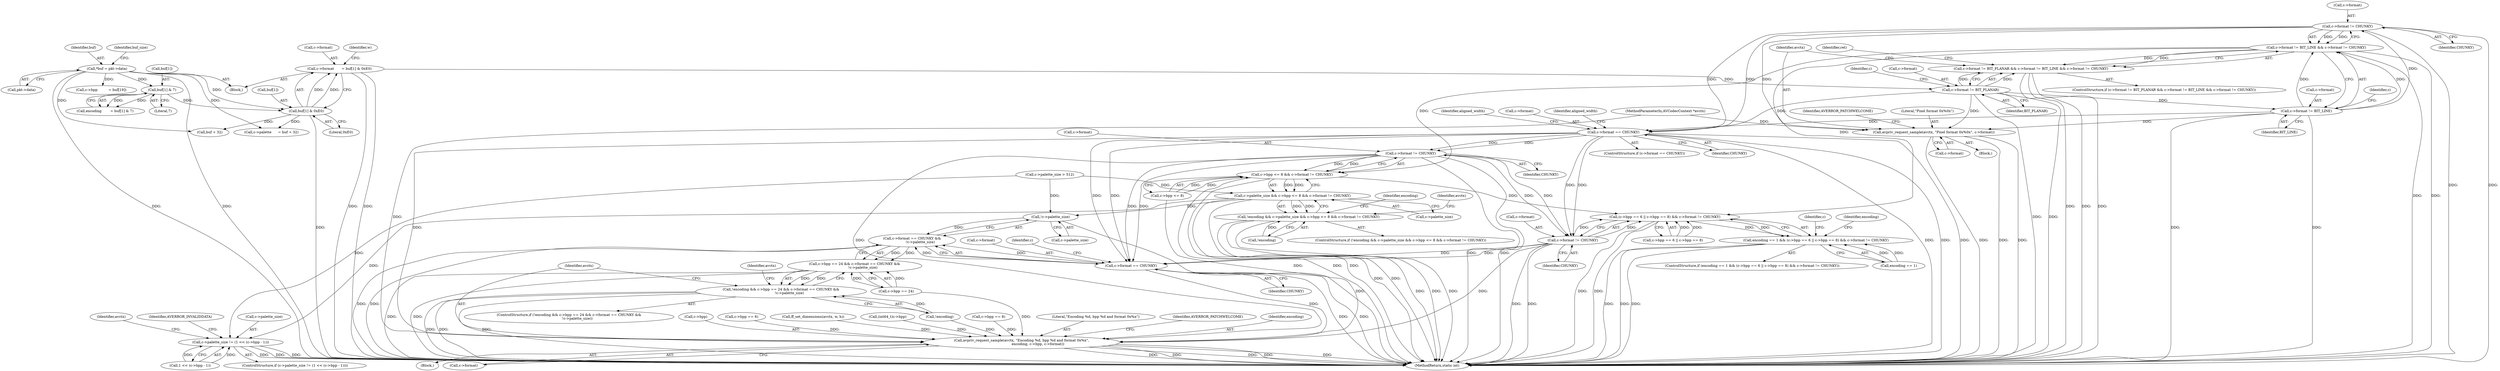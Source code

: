digraph "0_FFmpeg_1e42736b95065c69a7481d0cf55247024f54b660@pointer" {
"1000252" [label="(Call,c->format != CHUNKY)"];
"1000247" [label="(Call,c->format != BIT_LINE)"];
"1000241" [label="(Call,c->format != BIT_PLANAR)"];
"1000145" [label="(Call,c->format       = buf[1] & 0xE0)"];
"1000149" [label="(Call,buf[1] & 0xE0)"];
"1000140" [label="(Call,buf[1] & 7)"];
"1000127" [label="(Call,*buf = pkt->data)"];
"1000246" [label="(Call,c->format != BIT_LINE && c->format != CHUNKY)"];
"1000240" [label="(Call,c->format != BIT_PLANAR && c->format != BIT_LINE && c->format != CHUNKY)"];
"1000337" [label="(Call,c->bpp <= 8 && c->format != CHUNKY)"];
"1000333" [label="(Call,c->palette_size && c->bpp <= 8 && c->format != CHUNKY)"];
"1000330" [label="(Call,!encoding && c->palette_size && c->bpp <= 8 && c->format != CHUNKY)"];
"1000379" [label="(Call,c->palette_size != (1 << (c->bpp - 1)))"];
"1000414" [label="(Call,!c->palette_size)"];
"1000408" [label="(Call,c->format == CHUNKY &&\n               !c->palette_size)"];
"1000402" [label="(Call,c->bpp == 24 && c->format == CHUNKY &&\n               !c->palette_size)"];
"1000399" [label="(Call,!encoding && c->bpp == 24 && c->format == CHUNKY &&\n               !c->palette_size)"];
"1000360" [label="(Call,(c->bpp == 6 || c->bpp == 8) && c->format != CHUNKY)"];
"1000356" [label="(Call,encoding == 1 && (c->bpp == 6 || c->bpp == 8) && c->format != CHUNKY)"];
"1000258" [label="(Call,avpriv_request_sample(avctx, \"Pixel format 0x%0x\", c->format))"];
"1000278" [label="(Call,c->format == CHUNKY)"];
"1000343" [label="(Call,c->format != CHUNKY)"];
"1000372" [label="(Call,c->format != CHUNKY)"];
"1000409" [label="(Call,c->format == CHUNKY)"];
"1000426" [label="(Call,avpriv_request_sample(avctx, \"Encoding %d, bpp %d and format 0x%x\",\n                              encoding, c->bpp, c->format))"];
"1000242" [label="(Call,c->format)"];
"1000128" [label="(Identifier,buf)"];
"1000258" [label="(Call,avpriv_request_sample(avctx, \"Pixel format 0x%0x\", c->format))"];
"1000362" [label="(Call,c->bpp == 6)"];
"1000257" [label="(Block,)"];
"1000270" [label="(Call,ff_set_dimensions(avctx, w, h))"];
"1000381" [label="(Identifier,c)"];
"1000373" [label="(Call,c->format)"];
"1000380" [label="(Call,c->palette_size)"];
"1000277" [label="(ControlStructure,if (c->format == CHUNKY))"];
"1000141" [label="(Call,buf[1])"];
"1000290" [label="(Identifier,aligned_width)"];
"1000146" [label="(Call,c->format)"];
"1000402" [label="(Call,c->bpp == 24 && c->format == CHUNKY &&\n               !c->palette_size)"];
"1000240" [label="(Call,c->format != BIT_PLANAR && c->format != BIT_LINE && c->format != CHUNKY)"];
"1000410" [label="(Call,c->format)"];
"1000344" [label="(Call,c->format)"];
"1000265" [label="(Identifier,AVERROR_PATCHWELCOME)"];
"1000514" [label="(MethodReturn,static int)"];
"1000241" [label="(Call,c->format != BIT_PLANAR)"];
"1000426" [label="(Call,avpriv_request_sample(avctx, \"Encoding %d, bpp %d and format 0x%x\",\n                              encoding, c->bpp, c->format))"];
"1000145" [label="(Call,c->format       = buf[1] & 0xE0)"];
"1000356" [label="(Call,encoding == 1 && (c->bpp == 6 || c->bpp == 8) && c->format != CHUNKY)"];
"1000379" [label="(Call,c->palette_size != (1 << (c->bpp - 1)))"];
"1000144" [label="(Literal,7)"];
"1000321" [label="(Call,(int64_t)c->bpp)"];
"1000247" [label="(Call,c->format != BIT_LINE)"];
"1000401" [label="(Identifier,encoding)"];
"1000334" [label="(Call,c->palette_size)"];
"1000367" [label="(Call,c->bpp == 8)"];
"1000252" [label="(Call,c->format != CHUNKY)"];
"1000256" [label="(Identifier,CHUNKY)"];
"1000331" [label="(Call,!encoding)"];
"1000398" [label="(ControlStructure,if (!encoding && c->bpp == 24 && c->format == CHUNKY &&\n               !c->palette_size))"];
"1000248" [label="(Call,c->format)"];
"1000414" [label="(Call,!c->palette_size)"];
"1000251" [label="(Identifier,BIT_LINE)"];
"1000245" [label="(Identifier,BIT_PLANAR)"];
"1000433" [label="(Call,c->format)"];
"1000168" [label="(Call,c->bpp          = buf[19])"];
"1000428" [label="(Literal,\"Encoding %d, bpp %d and format 0x%x\")"];
"1000149" [label="(Call,buf[1] & 0xE0)"];
"1000400" [label="(Call,!encoding)"];
"1000383" [label="(Call,1 << (c->bpp - 1))"];
"1000343" [label="(Call,c->format != CHUNKY)"];
"1000260" [label="(Literal,\"Pixel format 0x%0x\")"];
"1000361" [label="(Call,c->bpp == 6 || c->bpp == 8)"];
"1000378" [label="(ControlStructure,if (c->palette_size != (1 << (c->bpp - 1))))"];
"1000351" [label="(Identifier,avctx)"];
"1000425" [label="(Block,)"];
"1000279" [label="(Call,c->format)"];
"1000437" [label="(Identifier,AVERROR_PATCHWELCOME)"];
"1000330" [label="(Call,!encoding && c->palette_size && c->bpp <= 8 && c->format != CHUNKY)"];
"1000427" [label="(Identifier,avctx)"];
"1000360" [label="(Call,(c->bpp == 6 || c->bpp == 8) && c->format != CHUNKY)"];
"1000372" [label="(Call,c->format != CHUNKY)"];
"1000249" [label="(Identifier,c)"];
"1000155" [label="(Identifier,w)"];
"1000337" [label="(Call,c->bpp <= 8 && c->format != CHUNKY)"];
"1000101" [label="(MethodParameterIn,AVCodecContext *avctx)"];
"1000409" [label="(Call,c->format == CHUNKY)"];
"1000376" [label="(Identifier,CHUNKY)"];
"1000153" [label="(Literal,0xE0)"];
"1000127" [label="(Call,*buf = pkt->data)"];
"1000421" [label="(Identifier,avctx)"];
"1000282" [label="(Identifier,CHUNKY)"];
"1000269" [label="(Identifier,ret)"];
"1000329" [label="(ControlStructure,if (!encoding && c->palette_size && c->bpp <= 8 && c->format != CHUNKY))"];
"1000253" [label="(Call,c->format)"];
"1000338" [label="(Call,c->bpp <= 8)"];
"1000347" [label="(Identifier,CHUNKY)"];
"1000358" [label="(Identifier,encoding)"];
"1000134" [label="(Identifier,buf_size)"];
"1000408" [label="(Call,c->format == CHUNKY &&\n               !c->palette_size)"];
"1000105" [label="(Block,)"];
"1000150" [label="(Call,buf[1])"];
"1000394" [label="(Identifier,avctx)"];
"1000259" [label="(Identifier,avctx)"];
"1000403" [label="(Call,c->bpp == 24)"];
"1000254" [label="(Identifier,c)"];
"1000278" [label="(Call,c->format == CHUNKY)"];
"1000188" [label="(Call,buf + 32)"];
"1000413" [label="(Identifier,CHUNKY)"];
"1000355" [label="(ControlStructure,if (encoding == 1 && (c->bpp == 6 || c->bpp == 8) && c->format != CHUNKY))"];
"1000246" [label="(Call,c->format != BIT_LINE && c->format != CHUNKY)"];
"1000416" [label="(Identifier,c)"];
"1000284" [label="(Identifier,aligned_width)"];
"1000140" [label="(Call,buf[1] & 7)"];
"1000184" [label="(Call,c->palette      = buf + 32)"];
"1000138" [label="(Call,encoding        = buf[1] & 7)"];
"1000214" [label="(Call,c->palette_size > 512)"];
"1000391" [label="(Identifier,AVERROR_INVALIDDATA)"];
"1000129" [label="(Call,pkt->data)"];
"1000429" [label="(Identifier,encoding)"];
"1000399" [label="(Call,!encoding && c->bpp == 24 && c->format == CHUNKY &&\n               !c->palette_size)"];
"1000430" [label="(Call,c->bpp)"];
"1000261" [label="(Call,c->format)"];
"1000357" [label="(Call,encoding == 1)"];
"1000333" [label="(Call,c->palette_size && c->bpp <= 8 && c->format != CHUNKY)"];
"1000415" [label="(Call,c->palette_size)"];
"1000239" [label="(ControlStructure,if (c->format != BIT_PLANAR && c->format != BIT_LINE && c->format != CHUNKY))"];
"1000252" -> "1000246"  [label="AST: "];
"1000252" -> "1000256"  [label="CFG: "];
"1000253" -> "1000252"  [label="AST: "];
"1000256" -> "1000252"  [label="AST: "];
"1000246" -> "1000252"  [label="CFG: "];
"1000252" -> "1000514"  [label="DDG: "];
"1000252" -> "1000514"  [label="DDG: "];
"1000252" -> "1000246"  [label="DDG: "];
"1000252" -> "1000246"  [label="DDG: "];
"1000247" -> "1000252"  [label="DDG: "];
"1000252" -> "1000258"  [label="DDG: "];
"1000252" -> "1000278"  [label="DDG: "];
"1000252" -> "1000278"  [label="DDG: "];
"1000247" -> "1000246"  [label="AST: "];
"1000247" -> "1000251"  [label="CFG: "];
"1000248" -> "1000247"  [label="AST: "];
"1000251" -> "1000247"  [label="AST: "];
"1000254" -> "1000247"  [label="CFG: "];
"1000246" -> "1000247"  [label="CFG: "];
"1000247" -> "1000514"  [label="DDG: "];
"1000247" -> "1000514"  [label="DDG: "];
"1000247" -> "1000246"  [label="DDG: "];
"1000247" -> "1000246"  [label="DDG: "];
"1000241" -> "1000247"  [label="DDG: "];
"1000247" -> "1000258"  [label="DDG: "];
"1000247" -> "1000278"  [label="DDG: "];
"1000241" -> "1000240"  [label="AST: "];
"1000241" -> "1000245"  [label="CFG: "];
"1000242" -> "1000241"  [label="AST: "];
"1000245" -> "1000241"  [label="AST: "];
"1000249" -> "1000241"  [label="CFG: "];
"1000240" -> "1000241"  [label="CFG: "];
"1000241" -> "1000514"  [label="DDG: "];
"1000241" -> "1000514"  [label="DDG: "];
"1000241" -> "1000240"  [label="DDG: "];
"1000241" -> "1000240"  [label="DDG: "];
"1000145" -> "1000241"  [label="DDG: "];
"1000241" -> "1000258"  [label="DDG: "];
"1000241" -> "1000278"  [label="DDG: "];
"1000145" -> "1000105"  [label="AST: "];
"1000145" -> "1000149"  [label="CFG: "];
"1000146" -> "1000145"  [label="AST: "];
"1000149" -> "1000145"  [label="AST: "];
"1000155" -> "1000145"  [label="CFG: "];
"1000145" -> "1000514"  [label="DDG: "];
"1000145" -> "1000514"  [label="DDG: "];
"1000149" -> "1000145"  [label="DDG: "];
"1000149" -> "1000145"  [label="DDG: "];
"1000149" -> "1000153"  [label="CFG: "];
"1000150" -> "1000149"  [label="AST: "];
"1000153" -> "1000149"  [label="AST: "];
"1000149" -> "1000514"  [label="DDG: "];
"1000140" -> "1000149"  [label="DDG: "];
"1000127" -> "1000149"  [label="DDG: "];
"1000149" -> "1000184"  [label="DDG: "];
"1000149" -> "1000188"  [label="DDG: "];
"1000140" -> "1000138"  [label="AST: "];
"1000140" -> "1000144"  [label="CFG: "];
"1000141" -> "1000140"  [label="AST: "];
"1000144" -> "1000140"  [label="AST: "];
"1000138" -> "1000140"  [label="CFG: "];
"1000140" -> "1000138"  [label="DDG: "];
"1000140" -> "1000138"  [label="DDG: "];
"1000127" -> "1000140"  [label="DDG: "];
"1000127" -> "1000105"  [label="AST: "];
"1000127" -> "1000129"  [label="CFG: "];
"1000128" -> "1000127"  [label="AST: "];
"1000129" -> "1000127"  [label="AST: "];
"1000134" -> "1000127"  [label="CFG: "];
"1000127" -> "1000514"  [label="DDG: "];
"1000127" -> "1000514"  [label="DDG: "];
"1000127" -> "1000168"  [label="DDG: "];
"1000127" -> "1000184"  [label="DDG: "];
"1000127" -> "1000188"  [label="DDG: "];
"1000246" -> "1000240"  [label="AST: "];
"1000240" -> "1000246"  [label="CFG: "];
"1000246" -> "1000514"  [label="DDG: "];
"1000246" -> "1000514"  [label="DDG: "];
"1000246" -> "1000240"  [label="DDG: "];
"1000246" -> "1000240"  [label="DDG: "];
"1000246" -> "1000337"  [label="DDG: "];
"1000246" -> "1000360"  [label="DDG: "];
"1000240" -> "1000239"  [label="AST: "];
"1000259" -> "1000240"  [label="CFG: "];
"1000269" -> "1000240"  [label="CFG: "];
"1000240" -> "1000514"  [label="DDG: "];
"1000240" -> "1000514"  [label="DDG: "];
"1000240" -> "1000514"  [label="DDG: "];
"1000337" -> "1000333"  [label="AST: "];
"1000337" -> "1000338"  [label="CFG: "];
"1000337" -> "1000343"  [label="CFG: "];
"1000338" -> "1000337"  [label="AST: "];
"1000343" -> "1000337"  [label="AST: "];
"1000333" -> "1000337"  [label="CFG: "];
"1000337" -> "1000514"  [label="DDG: "];
"1000337" -> "1000514"  [label="DDG: "];
"1000337" -> "1000333"  [label="DDG: "];
"1000337" -> "1000333"  [label="DDG: "];
"1000338" -> "1000337"  [label="DDG: "];
"1000338" -> "1000337"  [label="DDG: "];
"1000343" -> "1000337"  [label="DDG: "];
"1000343" -> "1000337"  [label="DDG: "];
"1000337" -> "1000360"  [label="DDG: "];
"1000333" -> "1000330"  [label="AST: "];
"1000333" -> "1000334"  [label="CFG: "];
"1000334" -> "1000333"  [label="AST: "];
"1000330" -> "1000333"  [label="CFG: "];
"1000333" -> "1000514"  [label="DDG: "];
"1000333" -> "1000514"  [label="DDG: "];
"1000333" -> "1000330"  [label="DDG: "];
"1000333" -> "1000330"  [label="DDG: "];
"1000214" -> "1000333"  [label="DDG: "];
"1000333" -> "1000379"  [label="DDG: "];
"1000333" -> "1000414"  [label="DDG: "];
"1000330" -> "1000329"  [label="AST: "];
"1000330" -> "1000331"  [label="CFG: "];
"1000331" -> "1000330"  [label="AST: "];
"1000351" -> "1000330"  [label="CFG: "];
"1000358" -> "1000330"  [label="CFG: "];
"1000330" -> "1000514"  [label="DDG: "];
"1000330" -> "1000514"  [label="DDG: "];
"1000330" -> "1000514"  [label="DDG: "];
"1000331" -> "1000330"  [label="DDG: "];
"1000379" -> "1000378"  [label="AST: "];
"1000379" -> "1000383"  [label="CFG: "];
"1000380" -> "1000379"  [label="AST: "];
"1000383" -> "1000379"  [label="AST: "];
"1000391" -> "1000379"  [label="CFG: "];
"1000394" -> "1000379"  [label="CFG: "];
"1000379" -> "1000514"  [label="DDG: "];
"1000379" -> "1000514"  [label="DDG: "];
"1000379" -> "1000514"  [label="DDG: "];
"1000214" -> "1000379"  [label="DDG: "];
"1000383" -> "1000379"  [label="DDG: "];
"1000383" -> "1000379"  [label="DDG: "];
"1000414" -> "1000408"  [label="AST: "];
"1000414" -> "1000415"  [label="CFG: "];
"1000415" -> "1000414"  [label="AST: "];
"1000408" -> "1000414"  [label="CFG: "];
"1000414" -> "1000514"  [label="DDG: "];
"1000414" -> "1000408"  [label="DDG: "];
"1000214" -> "1000414"  [label="DDG: "];
"1000408" -> "1000402"  [label="AST: "];
"1000408" -> "1000409"  [label="CFG: "];
"1000409" -> "1000408"  [label="AST: "];
"1000402" -> "1000408"  [label="CFG: "];
"1000408" -> "1000514"  [label="DDG: "];
"1000408" -> "1000514"  [label="DDG: "];
"1000408" -> "1000402"  [label="DDG: "];
"1000408" -> "1000402"  [label="DDG: "];
"1000409" -> "1000408"  [label="DDG: "];
"1000409" -> "1000408"  [label="DDG: "];
"1000402" -> "1000399"  [label="AST: "];
"1000402" -> "1000403"  [label="CFG: "];
"1000403" -> "1000402"  [label="AST: "];
"1000399" -> "1000402"  [label="CFG: "];
"1000402" -> "1000514"  [label="DDG: "];
"1000402" -> "1000514"  [label="DDG: "];
"1000402" -> "1000399"  [label="DDG: "];
"1000402" -> "1000399"  [label="DDG: "];
"1000403" -> "1000402"  [label="DDG: "];
"1000403" -> "1000402"  [label="DDG: "];
"1000399" -> "1000398"  [label="AST: "];
"1000399" -> "1000400"  [label="CFG: "];
"1000400" -> "1000399"  [label="AST: "];
"1000421" -> "1000399"  [label="CFG: "];
"1000427" -> "1000399"  [label="CFG: "];
"1000399" -> "1000514"  [label="DDG: "];
"1000399" -> "1000514"  [label="DDG: "];
"1000399" -> "1000514"  [label="DDG: "];
"1000400" -> "1000399"  [label="DDG: "];
"1000360" -> "1000356"  [label="AST: "];
"1000360" -> "1000361"  [label="CFG: "];
"1000360" -> "1000372"  [label="CFG: "];
"1000361" -> "1000360"  [label="AST: "];
"1000372" -> "1000360"  [label="AST: "];
"1000356" -> "1000360"  [label="CFG: "];
"1000360" -> "1000514"  [label="DDG: "];
"1000360" -> "1000514"  [label="DDG: "];
"1000360" -> "1000356"  [label="DDG: "];
"1000360" -> "1000356"  [label="DDG: "];
"1000361" -> "1000360"  [label="DDG: "];
"1000361" -> "1000360"  [label="DDG: "];
"1000372" -> "1000360"  [label="DDG: "];
"1000372" -> "1000360"  [label="DDG: "];
"1000356" -> "1000355"  [label="AST: "];
"1000356" -> "1000357"  [label="CFG: "];
"1000357" -> "1000356"  [label="AST: "];
"1000381" -> "1000356"  [label="CFG: "];
"1000401" -> "1000356"  [label="CFG: "];
"1000356" -> "1000514"  [label="DDG: "];
"1000356" -> "1000514"  [label="DDG: "];
"1000356" -> "1000514"  [label="DDG: "];
"1000357" -> "1000356"  [label="DDG: "];
"1000357" -> "1000356"  [label="DDG: "];
"1000258" -> "1000257"  [label="AST: "];
"1000258" -> "1000261"  [label="CFG: "];
"1000259" -> "1000258"  [label="AST: "];
"1000260" -> "1000258"  [label="AST: "];
"1000261" -> "1000258"  [label="AST: "];
"1000265" -> "1000258"  [label="CFG: "];
"1000258" -> "1000514"  [label="DDG: "];
"1000258" -> "1000514"  [label="DDG: "];
"1000258" -> "1000514"  [label="DDG: "];
"1000101" -> "1000258"  [label="DDG: "];
"1000278" -> "1000277"  [label="AST: "];
"1000278" -> "1000282"  [label="CFG: "];
"1000279" -> "1000278"  [label="AST: "];
"1000282" -> "1000278"  [label="AST: "];
"1000284" -> "1000278"  [label="CFG: "];
"1000290" -> "1000278"  [label="CFG: "];
"1000278" -> "1000514"  [label="DDG: "];
"1000278" -> "1000514"  [label="DDG: "];
"1000278" -> "1000514"  [label="DDG: "];
"1000278" -> "1000343"  [label="DDG: "];
"1000278" -> "1000343"  [label="DDG: "];
"1000278" -> "1000372"  [label="DDG: "];
"1000278" -> "1000372"  [label="DDG: "];
"1000278" -> "1000409"  [label="DDG: "];
"1000278" -> "1000409"  [label="DDG: "];
"1000278" -> "1000426"  [label="DDG: "];
"1000343" -> "1000347"  [label="CFG: "];
"1000344" -> "1000343"  [label="AST: "];
"1000347" -> "1000343"  [label="AST: "];
"1000343" -> "1000514"  [label="DDG: "];
"1000343" -> "1000514"  [label="DDG: "];
"1000343" -> "1000372"  [label="DDG: "];
"1000343" -> "1000372"  [label="DDG: "];
"1000343" -> "1000409"  [label="DDG: "];
"1000343" -> "1000409"  [label="DDG: "];
"1000343" -> "1000426"  [label="DDG: "];
"1000372" -> "1000376"  [label="CFG: "];
"1000373" -> "1000372"  [label="AST: "];
"1000376" -> "1000372"  [label="AST: "];
"1000372" -> "1000514"  [label="DDG: "];
"1000372" -> "1000514"  [label="DDG: "];
"1000372" -> "1000409"  [label="DDG: "];
"1000372" -> "1000409"  [label="DDG: "];
"1000372" -> "1000426"  [label="DDG: "];
"1000409" -> "1000413"  [label="CFG: "];
"1000410" -> "1000409"  [label="AST: "];
"1000413" -> "1000409"  [label="AST: "];
"1000416" -> "1000409"  [label="CFG: "];
"1000409" -> "1000514"  [label="DDG: "];
"1000409" -> "1000514"  [label="DDG: "];
"1000409" -> "1000426"  [label="DDG: "];
"1000426" -> "1000425"  [label="AST: "];
"1000426" -> "1000433"  [label="CFG: "];
"1000427" -> "1000426"  [label="AST: "];
"1000428" -> "1000426"  [label="AST: "];
"1000429" -> "1000426"  [label="AST: "];
"1000430" -> "1000426"  [label="AST: "];
"1000433" -> "1000426"  [label="AST: "];
"1000437" -> "1000426"  [label="CFG: "];
"1000426" -> "1000514"  [label="DDG: "];
"1000426" -> "1000514"  [label="DDG: "];
"1000426" -> "1000514"  [label="DDG: "];
"1000426" -> "1000514"  [label="DDG: "];
"1000426" -> "1000514"  [label="DDG: "];
"1000270" -> "1000426"  [label="DDG: "];
"1000101" -> "1000426"  [label="DDG: "];
"1000400" -> "1000426"  [label="DDG: "];
"1000338" -> "1000426"  [label="DDG: "];
"1000403" -> "1000426"  [label="DDG: "];
"1000367" -> "1000426"  [label="DDG: "];
"1000321" -> "1000426"  [label="DDG: "];
"1000362" -> "1000426"  [label="DDG: "];
}
